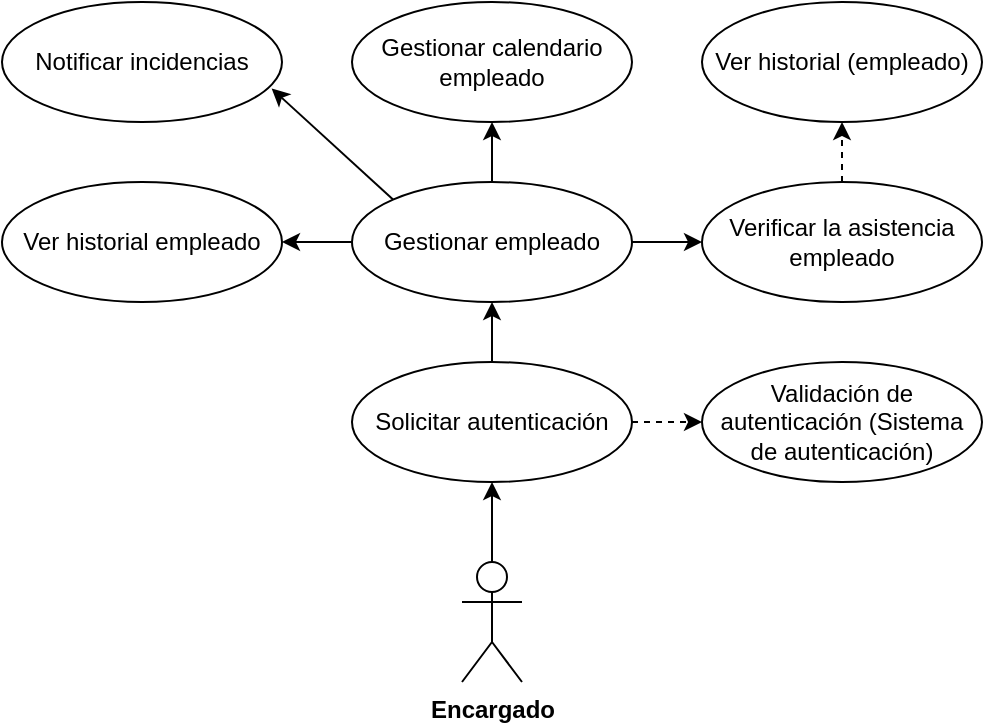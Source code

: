 <mxfile>
    <diagram id="rvQVQ94wxyu6P5vZ6NSP" name="Page-1">
        <mxGraphModel dx="1130" dy="545" grid="1" gridSize="10" guides="1" tooltips="1" connect="1" arrows="1" fold="1" page="1" pageScale="1" pageWidth="850" pageHeight="1100" background="#FFFFFF" math="0" shadow="0">
            <root>
                <mxCell id="0"/>
                <mxCell id="1" parent="0"/>
                <mxCell id="42" style="edgeStyle=none;html=1;entryX=0.5;entryY=1;entryDx=0;entryDy=0;strokeColor=#000000;fontColor=#000000;dashed=1;" parent="1" source="3" target="5" edge="1">
                    <mxGeometry relative="1" as="geometry"/>
                </mxCell>
                <mxCell id="3" value="Verificar la asistencia empleado" style="ellipse;whiteSpace=wrap;html=1;strokeColor=#000000;fillColor=#FFFFFF;fontColor=#000000;" parent="1" vertex="1">
                    <mxGeometry x="540" y="540" width="140" height="60" as="geometry"/>
                </mxCell>
                <mxCell id="4" value="Ver historial empleado" style="ellipse;whiteSpace=wrap;html=1;strokeColor=#000000;fillColor=#FFFFFF;fontColor=#000000;" parent="1" vertex="1">
                    <mxGeometry x="190" y="540" width="140" height="60" as="geometry"/>
                </mxCell>
                <mxCell id="5" value="&lt;span dir=&quot;ltr&quot; class=&quot;ui-provider a b c d e f g h i j k l m n o p q r s t u v w x y z ab ac ae af ag ah ai aj ak&quot;&gt;Ver historial (empleado)&lt;/span&gt;" style="ellipse;whiteSpace=wrap;html=1;strokeColor=#000000;fillColor=#FFFFFF;fontColor=#000000;" parent="1" vertex="1">
                    <mxGeometry x="540" y="450" width="140" height="60" as="geometry"/>
                </mxCell>
                <mxCell id="41" style="edgeStyle=none;html=1;entryX=0;entryY=0.5;entryDx=0;entryDy=0;strokeColor=#000000;fontColor=#000000;" parent="1" source="6" target="3" edge="1">
                    <mxGeometry relative="1" as="geometry"/>
                </mxCell>
                <mxCell id="43" style="edgeStyle=none;html=1;exitX=0;exitY=0;exitDx=0;exitDy=0;strokeColor=#000000;fontColor=#000000;entryX=0.963;entryY=0.721;entryDx=0;entryDy=0;entryPerimeter=0;" parent="1" source="6" target="18" edge="1">
                    <mxGeometry relative="1" as="geometry">
                        <mxPoint x="300" y="490" as="targetPoint"/>
                    </mxGeometry>
                </mxCell>
                <mxCell id="6" value="Gestionar empleado" style="ellipse;whiteSpace=wrap;html=1;strokeColor=#000000;fillColor=#FFFFFF;fontColor=#000000;" parent="1" vertex="1">
                    <mxGeometry x="365" y="540" width="140" height="60" as="geometry"/>
                </mxCell>
                <mxCell id="17" style="edgeStyle=none;html=1;entryX=0.5;entryY=1;entryDx=0;entryDy=0;strokeColor=#000000;" parent="1" source="15" target="16" edge="1">
                    <mxGeometry relative="1" as="geometry"/>
                </mxCell>
                <mxCell id="15" value="&lt;b&gt;Encargado&lt;/b&gt;" style="shape=umlActor;verticalLabelPosition=bottom;verticalAlign=top;html=1;strokeColor=#000000;fillColor=none;" parent="1" vertex="1">
                    <mxGeometry x="420" y="730" width="30" height="60" as="geometry"/>
                </mxCell>
                <mxCell id="35" style="edgeStyle=none;html=1;entryX=0;entryY=0.5;entryDx=0;entryDy=0;strokeColor=#000000;fontColor=#000000;dashed=1;" parent="1" source="16" target="34" edge="1">
                    <mxGeometry relative="1" as="geometry"/>
                </mxCell>
                <mxCell id="36" style="edgeStyle=none;html=1;strokeColor=#000000;fontColor=#000000;" parent="1" source="16" target="6" edge="1">
                    <mxGeometry relative="1" as="geometry"/>
                </mxCell>
                <mxCell id="16" value="&lt;span dir=&quot;ltr&quot; class=&quot;ui-provider a b c d e f g h i j k l m n o p q r s t u v w x y z ab ac ae af ag ah ai aj ak&quot;&gt;Solicitar autenticación&lt;/span&gt;" style="ellipse;whiteSpace=wrap;html=1;strokeColor=#000000;fillColor=#FFFFFF;fontColor=#000000;" parent="1" vertex="1">
                    <mxGeometry x="365" y="630" width="140" height="60" as="geometry"/>
                </mxCell>
                <mxCell id="18" value="Notificar incidencias" style="ellipse;whiteSpace=wrap;html=1;strokeColor=#000000;fillColor=#FFFFFF;fontColor=#000000;" parent="1" vertex="1">
                    <mxGeometry x="190" y="450" width="140" height="60" as="geometry"/>
                </mxCell>
                <mxCell id="34" value="&lt;span dir=&quot;ltr&quot; class=&quot;ui-provider a b c d e f g h i j k l m n o p q r s t u v w x y z ab ac ae af ag ah ai aj ak&quot;&gt;Validación de autenticación (Sistema de autenticación)&lt;/span&gt;" style="ellipse;whiteSpace=wrap;html=1;strokeColor=#000000;fillColor=#FFFFFF;fontColor=#000000;" parent="1" vertex="1">
                    <mxGeometry x="540" y="630" width="140" height="60" as="geometry"/>
                </mxCell>
                <mxCell id="21" value="Gestionar calendario empleado" style="ellipse;whiteSpace=wrap;html=1;strokeColor=#000000;fillColor=#FFFFFF;fontColor=#000000;" parent="1" vertex="1">
                    <mxGeometry x="365" y="450" width="140" height="60" as="geometry"/>
                </mxCell>
                <mxCell id="39" style="edgeStyle=none;html=1;strokeColor=#000000;fontColor=#000000;" parent="1" source="6" target="21" edge="1">
                    <mxGeometry relative="1" as="geometry"/>
                </mxCell>
                <mxCell id="38" style="edgeStyle=none;html=1;entryX=1;entryY=0.5;entryDx=0;entryDy=0;strokeColor=#000000;fontColor=#000000;" parent="1" source="6" target="4" edge="1">
                    <mxGeometry relative="1" as="geometry"/>
                </mxCell>
            </root>
        </mxGraphModel>
    </diagram>
</mxfile>